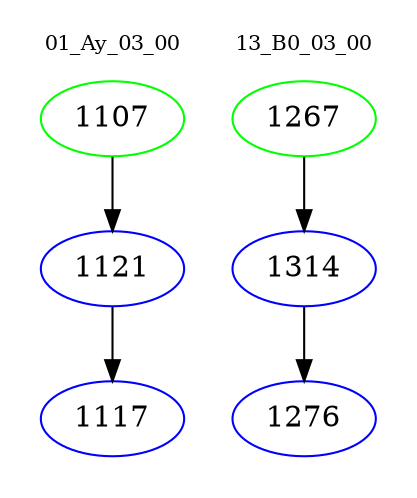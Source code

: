 digraph{
subgraph cluster_0 {
color = white
label = "01_Ay_03_00";
fontsize=10;
T0_1107 [label="1107", color="green"]
T0_1107 -> T0_1121 [color="black"]
T0_1121 [label="1121", color="blue"]
T0_1121 -> T0_1117 [color="black"]
T0_1117 [label="1117", color="blue"]
}
subgraph cluster_1 {
color = white
label = "13_B0_03_00";
fontsize=10;
T1_1267 [label="1267", color="green"]
T1_1267 -> T1_1314 [color="black"]
T1_1314 [label="1314", color="blue"]
T1_1314 -> T1_1276 [color="black"]
T1_1276 [label="1276", color="blue"]
}
}
